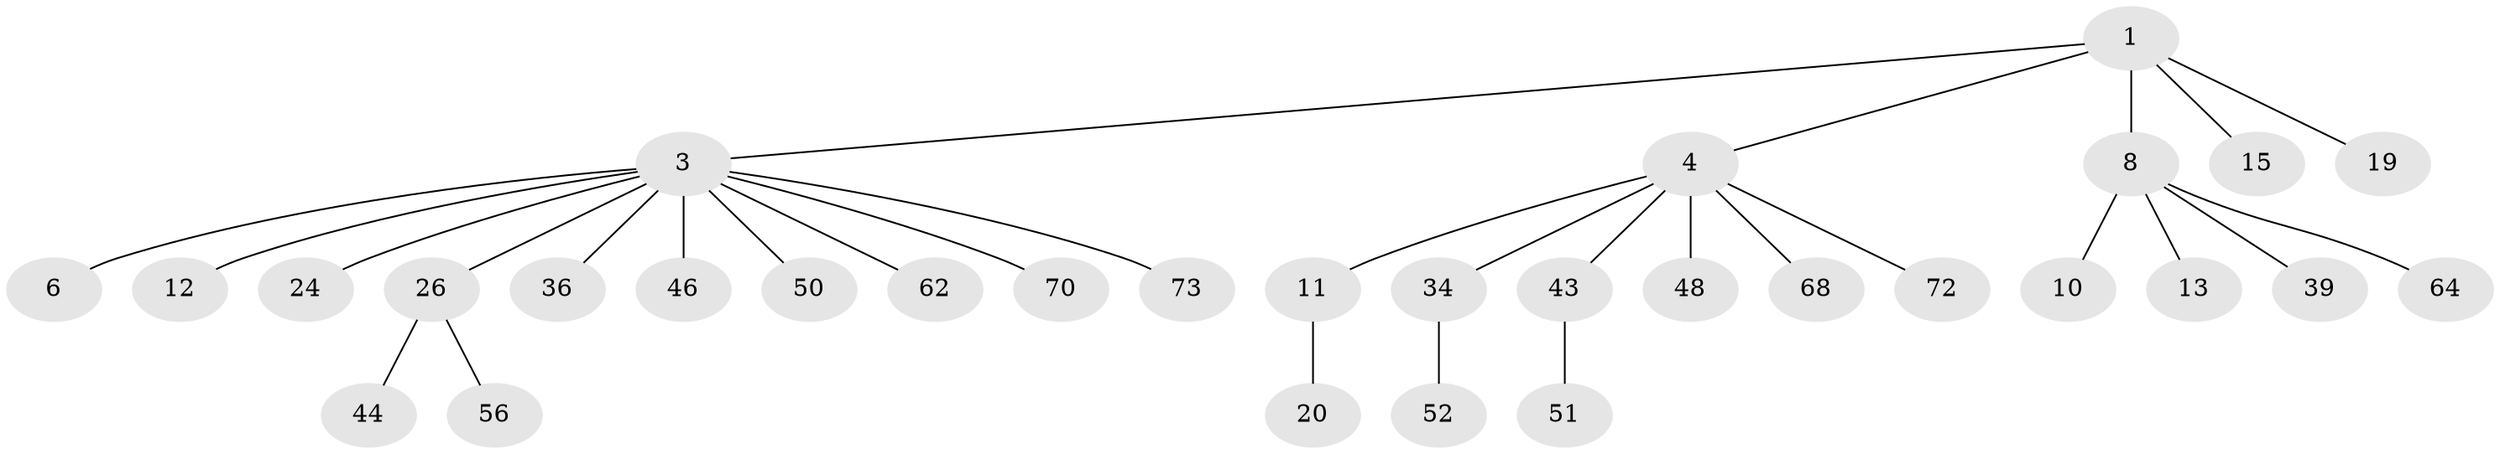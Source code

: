 // original degree distribution, {3: 0.14150943396226415, 5: 0.05660377358490566, 6: 0.02830188679245283, 7: 0.009433962264150943, 1: 0.5660377358490566, 4: 0.03773584905660377, 2: 0.16037735849056603}
// Generated by graph-tools (version 1.1) at 2025/19/03/04/25 18:19:16]
// undirected, 31 vertices, 30 edges
graph export_dot {
graph [start="1"]
  node [color=gray90,style=filled];
  1 [super="+2+37+7"];
  3 [super="+14+28+23+16+5"];
  4 [super="+30+63+18+49"];
  6;
  8 [super="+92+9+67"];
  10 [super="+17"];
  11 [super="+41"];
  12 [super="+29+79"];
  13 [super="+76+33"];
  15;
  19;
  20;
  24 [super="+38+47"];
  26 [super="+85+57+27+40"];
  34;
  36 [super="+91+84"];
  39;
  43 [super="+65+71+95+58"];
  44 [super="+89"];
  46 [super="+78"];
  48 [super="+54"];
  50;
  51;
  52 [super="+106"];
  56;
  62 [super="+100"];
  64;
  68 [super="+90"];
  70;
  72 [super="+83+101"];
  73 [super="+105+96"];
  1 -- 19;
  1 -- 3;
  1 -- 4;
  1 -- 8;
  1 -- 15;
  3 -- 50;
  3 -- 36;
  3 -- 70;
  3 -- 46;
  3 -- 24;
  3 -- 73;
  3 -- 26;
  3 -- 62;
  3 -- 12;
  3 -- 6;
  4 -- 11;
  4 -- 48;
  4 -- 72;
  4 -- 34;
  4 -- 43;
  4 -- 68;
  8 -- 64;
  8 -- 39;
  8 -- 10;
  8 -- 13;
  11 -- 20;
  26 -- 56;
  26 -- 44;
  34 -- 52;
  43 -- 51;
}
